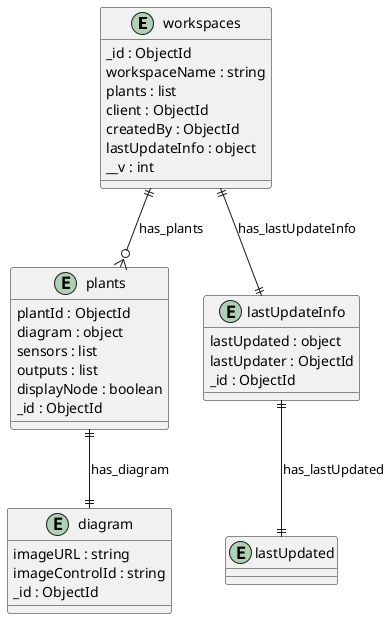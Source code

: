 @startuml workspaces_Diagram

entity "workspaces" as workspaces {
  _id : ObjectId
  workspaceName : string
  plants : list
  client : ObjectId
  createdBy : ObjectId
  lastUpdateInfo : object
  __v : int
}

entity "plants" as plants {
  plantId : ObjectId
  diagram : object
  sensors : list
  outputs : list
  displayNode : boolean
  _id : ObjectId
}

entity "diagram" as diagram {
  imageURL : string
  imageControlId : string
  _id : ObjectId
}

entity "lastUpdateInfo" as lastUpdateInfo {
  lastUpdated : object
  lastUpdater : ObjectId
  _id : ObjectId
}

entity "lastUpdated" as lastUpdated {
}

' // Relationships
workspaces ||--o{ plants : has_plants
plants ||--|| diagram : has_diagram
workspaces ||--|| lastUpdateInfo : has_lastUpdateInfo
lastUpdateInfo ||--|| lastUpdated : has_lastUpdated
@enduml
